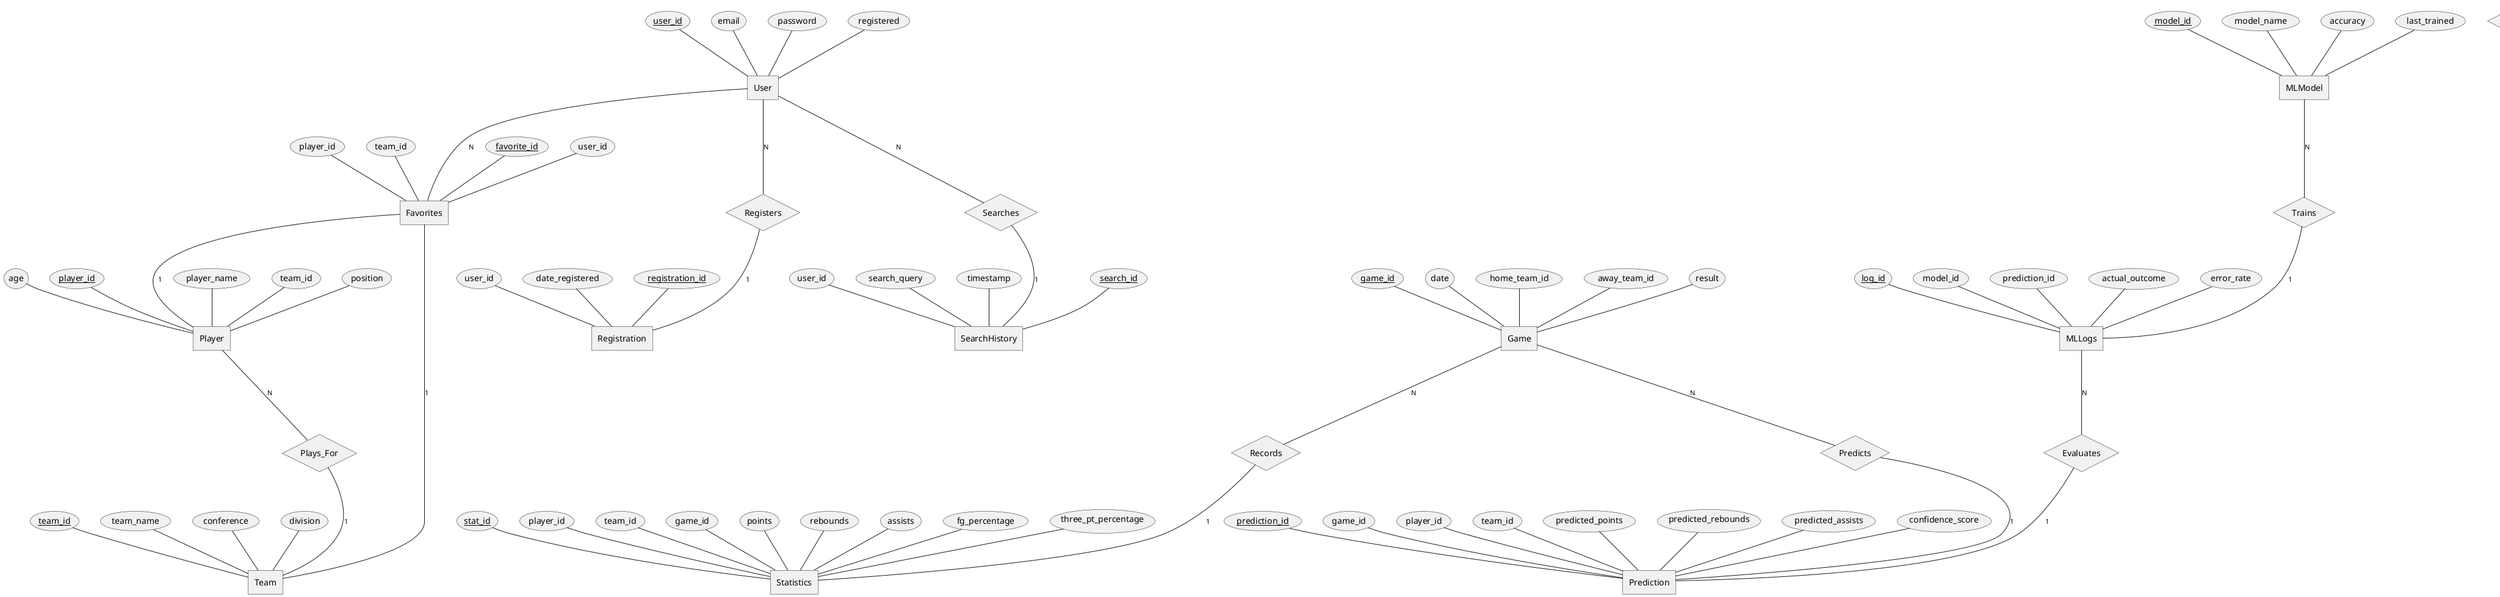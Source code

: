 @startchen ERDiag

' Entities
entity User {
  user_id <<key>>
  email
  password
  registered
}

entity Team {
  team_id <<key>>
  team_name
  conference
  division
}

entity Player {
  player_id <<key>>
  player_name
  team_id <<fk>>
  position
  age
}

entity Game {
  game_id <<key>>
  date
  home_team_id <<fk>>
  away_team_id <<fk>>
  result
}

entity Statistics {
  stat_id <<key>>
  player_id <<fk>>
  team_id <<fk>>
  game_id <<fk>>
  points
  rebounds
  assists
  fg_percentage
  three_pt_percentage
}

entity Prediction {
  prediction_id <<key>>
  game_id <<fk>>
  player_id <<fk>>
  team_id <<fk>>
  predicted_points
  predicted_rebounds
  predicted_assists
  confidence_score
}

entity MLModel {
  model_id <<key>>
  model_name
  accuracy
  last_trained
}

entity Favorites {
  favorite_id <<key>>
  user_id <<fk>>
  player_id <<fk>>
  team_id <<fk>>
}

entity SearchHistory {
  search_id <<key>>
  user_id <<fk>>
  search_query
  timestamp
}

entity Registration {
  registration_id <<key>>
  user_id <<fk>>
  date_registered
}

entity MLLogs {
  log_id <<key>>
  model_id <<fk>>
  prediction_id <<fk>>
  actual_outcome
  error_rate
}

' Relationships
relationship Follows { 
}
relationship Plays_For { 
}
relationship Records { 
}
relationship Predicts { 
}
relationship Evaluates { 
}
relationship Trains {
}
relationship Registers { 
}
relationship Searches { 
}
relationship Favorite { 
}

' Connections
User -N- Registers
Registers -1- Registration

User -N- Favorites
Favorites -1- Team
Favorites -1- Player

User -N- Searches
Searches -1- SearchHistory

Player -N- Plays_For
Plays_For -1- Team

Game -N- Records
Records -1- Statistics

Game -N- Predicts
Predicts -1- Prediction

MLModel -N- Trains
Trains -1- MLLogs

MLLogs -N- Evaluates
Evaluates -1- Prediction

@endchen
